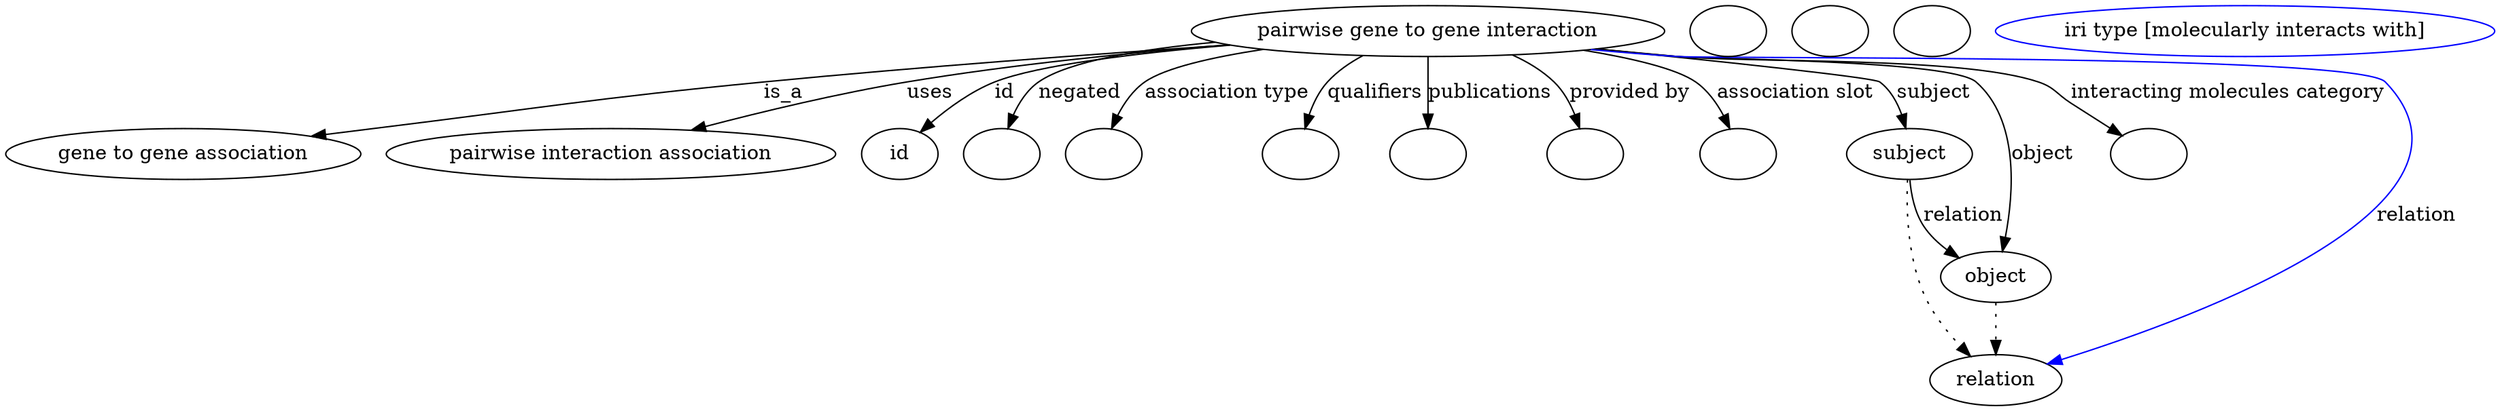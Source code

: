 digraph {
	graph [bb="0,0,1459.1,281"];
	node [label="\N"];
	"pairwise gene to gene interaction"	 [height=0.5,
		label="pairwise gene to gene interaction",
		pos="826.3,263",
		width=3.5275];
	"gene to gene association"	 [height=0.5,
		pos="96.3,177",
		width=2.675];
	"pairwise gene to gene interaction" -> "gene to gene association"	 [label=is_a,
		lp="451.58,220",
		pos="e,166.56,189.41 716.21,253.94 638.8,247.28 532.84,237.58 439.75,227 333.51,214.93 307,211.15 201.3,195 193.31,193.78 184.98,192.45 \
176.67,191.09"];
	"pairwise interaction association"	 [height=0.5,
		pos="332.3,177",
		width=3.3777];
	"pairwise gene to gene interaction" -> "pairwise interaction association"	 [label=uses,
		lp="536.36,220",
		pos="e,386.44,193.22 717.39,253.64 659.68,247.77 587.77,239.01 524.19,227 481.03,218.84 433.22,206.4 396.12,195.96"];
	id	 [height=0.5,
		pos="499.3,177",
		width=0.75];
	"pairwise gene to gene interaction" -> id	 [color=black,
		label=id,
		lp="585.75,220",
		pos="e,516.64,190.8 723.67,252.31 668.13,245.68 605.64,236.62 579.41,227 559.85,219.83 539.97,207.46 524.91,196.82",
		style=solid];
	negated	 [color=black,
		height=0.5,
		label="",
		pos="571.3,177",
		width=0.75];
	"pairwise gene to gene interaction" -> negated	 [color=black,
		label=negated,
		lp="632.07,220",
		pos="e,580.02,194.12 721.32,252.86 675.96,247 628.93,238.48 609.77,227 599.94,221.11 591.73,211.69 585.44,202.61",
		style=solid];
	"association type"	 [color=black,
		height=0.5,
		label="",
		pos="643.3,177",
		width=0.75];
	"pairwise gene to gene interaction" -> "association type"	 [color=black,
		label="association type",
		lp="714.21,220",
		pos="e,648.02,194.77 739.33,249.86 709.29,243.93 680.22,236.18 668.49,227 661.04,221.17 655.61,212.54 651.75,204.08",
		style=solid];
	qualifiers	 [color=black,
		height=0.5,
		label="",
		pos="751.3,177",
		width=0.75];
	"pairwise gene to gene interaction" -> qualifiers	 [color=black,
		label=qualifiers,
		lp="796.35,220",
		pos="e,755.14,195.08 791.47,245.55 783.69,240.41 776.02,234.19 770.2,227 764.94,220.51 761.04,212.4 758.2,204.62",
		style=solid];
	publications	 [color=black,
		height=0.5,
		label="",
		pos="826.3,177",
		width=0.75];
	"pairwise gene to gene interaction" -> publications	 [color=black,
		label=publications,
		lp="860.52,220",
		pos="e,826.3,195.21 826.3,244.76 826.3,233.36 826.3,218.43 826.3,205.49",
		style=solid];
	"provided by"	 [color=black,
		height=0.5,
		label="",
		pos="917.3,177",
		width=0.75];
	"pairwise gene to gene interaction" -> "provided by"	 [color=black,
		label="provided by",
		lp="938.93,220",
		pos="e,912.68,194.87 869.9,245.95 879.12,240.88 888.19,234.6 895.3,227 901.29,220.6 905.82,212.3 909.17,204.32",
		style=solid];
	"association slot"	 [color=black,
		height=0.5,
		label="",
		pos="1007.3,177",
		width=0.75];
	"pairwise gene to gene interaction" -> "association slot"	 [color=black,
		label="association slot",
		lp="1033.3,220",
		pos="e,1000.4,194.78 907.79,249.14 936.58,243.06 964.69,235.39 976.3,227 984.45,221.11 990.91,212.36 995.78,203.82",
		style=solid];
	subject	 [height=0.5,
		pos="1100.3,177",
		width=0.97656];
	"pairwise gene to gene interaction" -> subject	 [color=black,
		label=subject,
		lp="1111.1,220",
		pos="e,1097.7,194.97 918.25,250.5 990.28,240.63 1078.6,228.3 1080.3,227 1087.4,221.44 1092,212.99 1094.9,204.6",
		style=solid];
	object	 [height=0.5,
		pos="1155.3,91",
		width=0.88096];
	"pairwise gene to gene interaction" -> object	 [color=black,
		label=object,
		lp="1180.4,177",
		pos="e,1159.2,109.05 918.07,250.5 932.85,248.59 947.99,246.69 962.3,245 1000.7,240.46 1105.7,251.9 1135.3,227 1166,201.17 1165,150.66 \
1160.7,119",
		style=solid];
	"interacting molecules category"	 [color=black,
		height=0.5,
		label="",
		pos="1250.3,177",
		width=0.75];
	"pairwise gene to gene interaction" -> "interacting molecules category"	 [color=black,
		label="interacting molecules category",
		lp="1290.2,220",
		pos="e,1233.4,191.09 916.94,250.36 932.07,248.44 947.62,246.57 962.3,245 1011.1,239.78 1136.4,244.18 1182.3,227 1191.6,223.54 1210,209.82 \
1225.3,197.63",
		style=solid];
	relation	 [height=0.5,
		pos="1155.3,18",
		width=1.031];
	"pairwise gene to gene interaction" -> relation	 [color=blue,
		label=relation,
		lp="1393.7,134",
		pos="e,1184.6,29.23 915.06,250.1 930.77,248.15 947,246.34 962.3,245 985.29,242.98 1361.3,243.67 1377.3,227 1450.2,150.86 1275.3,66.698 \
1194.1,33.076",
		style=solid];
	association_id	 [color=black,
		height=0.5,
		label="",
		pos="998.3,263",
		width=0.75];
	subject -> object	 [label=relation,
		lp="1136.7,134",
		pos="e,1134.8,105.22 1102.9,158.86 1104.9,148.88 1108.5,136.62 1114.5,127 1118,121.55 1122.5,116.45 1127.2,111.89"];
	subject -> relation	 [pos="e,1139.7,34.504 1099.9,158.94 1100,137.58 1102.2,101.32 1114.3,73 1118.9,62.095 1126.2,51.356 1133.3,42.302",
		style=dotted];
	"gene to gene association subject"	 [color=black,
		height=0.5,
		label="",
		pos="1070.3,263",
		width=0.75];
	object -> relation	 [pos="e,1155.3,36.09 1155.3,72.955 1155.3,64.883 1155.3,55.176 1155.3,46.182",
		style=dotted];
	"gene to gene association object"	 [color=black,
		height=0.5,
		label="",
		pos="1142.3,263",
		width=0.75];
	"pairwise gene to gene interaction relation"	 [color=blue,
		height=0.5,
		label="iri type [molecularly interacts with]",
		pos="1323.3,263",
		width=3.7732];
}
